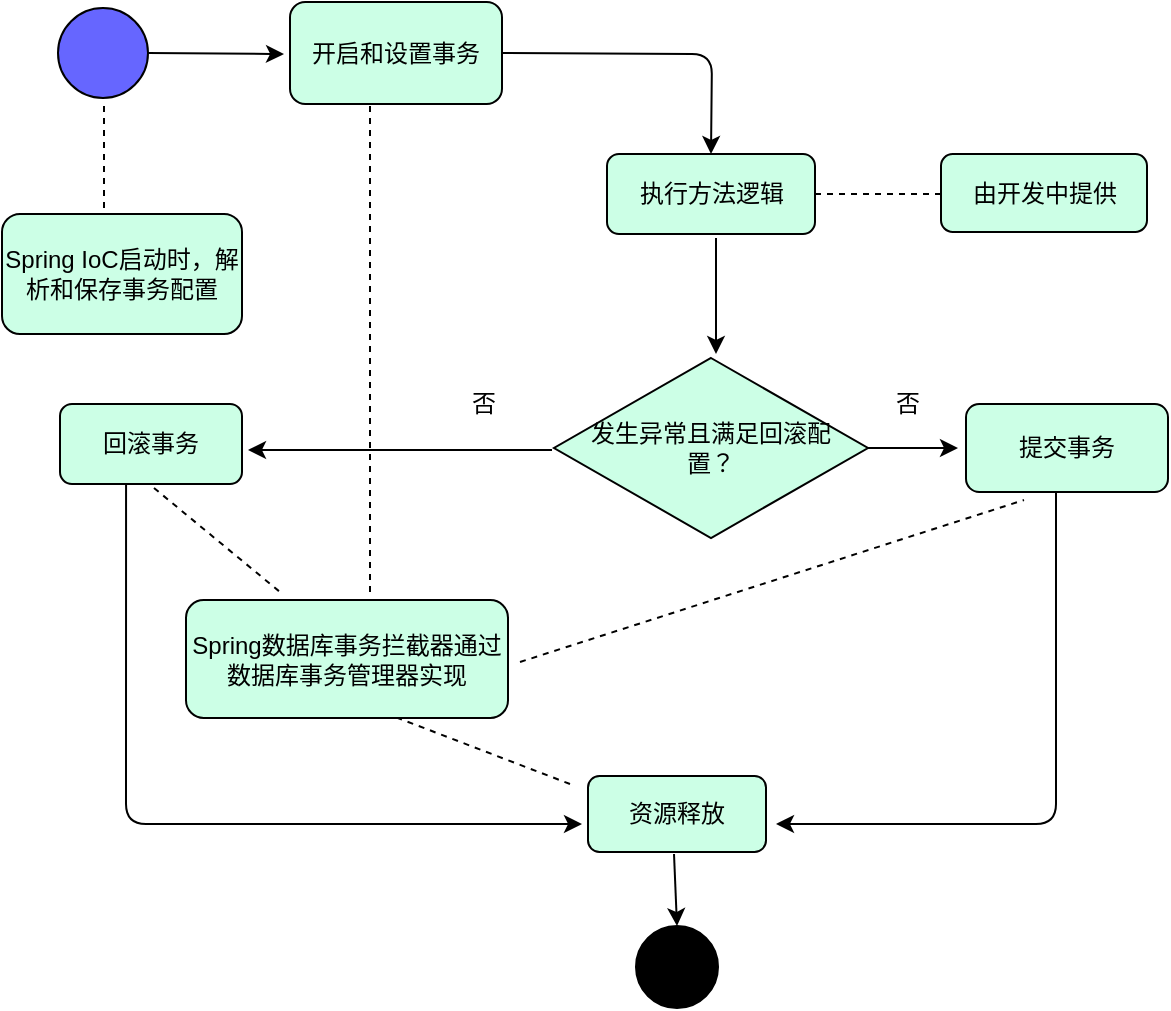 <mxfile version="12.3.0" type="github" pages="1">
  <diagram id="4gYTUL4UTAmmVEBqKhz6" name="第 1 页">
    <mxGraphModel dx="1666" dy="794" grid="0" gridSize="10" guides="1" tooltips="1" connect="1" arrows="1" fold="1" page="1" pageScale="1" pageWidth="827" pageHeight="1169" math="0" shadow="0">
      <root>
        <mxCell id="0"/>
        <mxCell id="1" parent="0"/>
        <mxCell id="Ce0pYu2re7V9xm3pNwz7-1" value="" style="ellipse;whiteSpace=wrap;html=1;aspect=fixed;fillColor=#6666FF;" vertex="1" parent="1">
          <mxGeometry x="104" y="220" width="45" height="45" as="geometry"/>
        </mxCell>
        <mxCell id="Ce0pYu2re7V9xm3pNwz7-2" value="开启和设置事务" style="rounded=1;whiteSpace=wrap;html=1;fillColor=#CCFFE6;" vertex="1" parent="1">
          <mxGeometry x="220" y="217" width="106" height="51" as="geometry"/>
        </mxCell>
        <mxCell id="Ce0pYu2re7V9xm3pNwz7-3" value="Spring IoC启动时，解析和保存事务配置" style="rounded=1;whiteSpace=wrap;html=1;fillColor=#CCFFE6;" vertex="1" parent="1">
          <mxGeometry x="76" y="323" width="120" height="60" as="geometry"/>
        </mxCell>
        <mxCell id="Ce0pYu2re7V9xm3pNwz7-4" value="执行方法逻辑" style="rounded=1;whiteSpace=wrap;html=1;fillColor=#CCFFE6;" vertex="1" parent="1">
          <mxGeometry x="378.5" y="293" width="104" height="40" as="geometry"/>
        </mxCell>
        <mxCell id="Ce0pYu2re7V9xm3pNwz7-5" value="由开发中提供" style="rounded=1;whiteSpace=wrap;html=1;fillColor=#CCFFE6;" vertex="1" parent="1">
          <mxGeometry x="545.5" y="293" width="103" height="39" as="geometry"/>
        </mxCell>
        <mxCell id="Ce0pYu2re7V9xm3pNwz7-6" value="发生异常且满足回滚配&lt;br&gt;置？" style="rhombus;whiteSpace=wrap;html=1;fillColor=#CCFFE6;" vertex="1" parent="1">
          <mxGeometry x="352" y="395" width="157" height="90" as="geometry"/>
        </mxCell>
        <mxCell id="Ce0pYu2re7V9xm3pNwz7-7" value="提交事务" style="rounded=1;whiteSpace=wrap;html=1;fillColor=#CCFFE6;" vertex="1" parent="1">
          <mxGeometry x="558" y="418" width="101" height="44" as="geometry"/>
        </mxCell>
        <mxCell id="Ce0pYu2re7V9xm3pNwz7-8" value="Spring数据库事务拦截器通过数据库事务管理器实现" style="rounded=1;whiteSpace=wrap;html=1;fillColor=#CCFFE6;" vertex="1" parent="1">
          <mxGeometry x="168" y="516" width="161" height="59" as="geometry"/>
        </mxCell>
        <mxCell id="Ce0pYu2re7V9xm3pNwz7-9" value="资源释放" style="rounded=1;whiteSpace=wrap;html=1;fillColor=#CCFFE6;" vertex="1" parent="1">
          <mxGeometry x="369" y="604" width="89" height="38" as="geometry"/>
        </mxCell>
        <mxCell id="Ce0pYu2re7V9xm3pNwz7-10" value="回滚事务" style="rounded=1;whiteSpace=wrap;html=1;fillColor=#CCFFE6;" vertex="1" parent="1">
          <mxGeometry x="105" y="418" width="91" height="40" as="geometry"/>
        </mxCell>
        <mxCell id="Ce0pYu2re7V9xm3pNwz7-11" value="" style="ellipse;whiteSpace=wrap;html=1;aspect=fixed;fillColor=#000000;" vertex="1" parent="1">
          <mxGeometry x="393" y="679" width="41" height="41" as="geometry"/>
        </mxCell>
        <mxCell id="Ce0pYu2re7V9xm3pNwz7-12" value="" style="endArrow=none;dashed=1;html=1;" edge="1" parent="1">
          <mxGeometry width="50" height="50" relative="1" as="geometry">
            <mxPoint x="127" y="320" as="sourcePoint"/>
            <mxPoint x="127" y="266" as="targetPoint"/>
          </mxGeometry>
        </mxCell>
        <mxCell id="Ce0pYu2re7V9xm3pNwz7-13" value="" style="endArrow=classic;html=1;exitX=1;exitY=0.5;exitDx=0;exitDy=0;" edge="1" parent="1" source="Ce0pYu2re7V9xm3pNwz7-1">
          <mxGeometry width="50" height="50" relative="1" as="geometry">
            <mxPoint x="148" y="293" as="sourcePoint"/>
            <mxPoint x="217" y="243" as="targetPoint"/>
          </mxGeometry>
        </mxCell>
        <mxCell id="Ce0pYu2re7V9xm3pNwz7-14" value="" style="endArrow=classic;html=1;exitX=1;exitY=0.5;exitDx=0;exitDy=0;entryX=0.5;entryY=0;entryDx=0;entryDy=0;" edge="1" parent="1" source="Ce0pYu2re7V9xm3pNwz7-2" target="Ce0pYu2re7V9xm3pNwz7-4">
          <mxGeometry width="50" height="50" relative="1" as="geometry">
            <mxPoint x="76" y="806" as="sourcePoint"/>
            <mxPoint x="126" y="756" as="targetPoint"/>
            <Array as="points">
              <mxPoint x="431" y="243"/>
            </Array>
          </mxGeometry>
        </mxCell>
        <mxCell id="Ce0pYu2re7V9xm3pNwz7-16" value="" style="endArrow=none;dashed=1;html=1;" edge="1" parent="1" source="Ce0pYu2re7V9xm3pNwz7-4">
          <mxGeometry width="50" height="50" relative="1" as="geometry">
            <mxPoint x="482.5" y="363" as="sourcePoint"/>
            <mxPoint x="545" y="313" as="targetPoint"/>
          </mxGeometry>
        </mxCell>
        <mxCell id="Ce0pYu2re7V9xm3pNwz7-17" value="" style="endArrow=classic;html=1;" edge="1" parent="1">
          <mxGeometry width="50" height="50" relative="1" as="geometry">
            <mxPoint x="433" y="335" as="sourcePoint"/>
            <mxPoint x="433" y="393" as="targetPoint"/>
          </mxGeometry>
        </mxCell>
        <mxCell id="Ce0pYu2re7V9xm3pNwz7-18" value="" style="endArrow=classic;html=1;" edge="1" parent="1" source="Ce0pYu2re7V9xm3pNwz7-6">
          <mxGeometry width="50" height="50" relative="1" as="geometry">
            <mxPoint x="509" y="490" as="sourcePoint"/>
            <mxPoint x="554" y="440" as="targetPoint"/>
          </mxGeometry>
        </mxCell>
        <mxCell id="Ce0pYu2re7V9xm3pNwz7-19" value="" style="endArrow=classic;html=1;" edge="1" parent="1">
          <mxGeometry width="50" height="50" relative="1" as="geometry">
            <mxPoint x="351" y="441" as="sourcePoint"/>
            <mxPoint x="199" y="441" as="targetPoint"/>
          </mxGeometry>
        </mxCell>
        <mxCell id="Ce0pYu2re7V9xm3pNwz7-20" value="否" style="text;html=1;strokeColor=none;fillColor=none;align=center;verticalAlign=middle;whiteSpace=wrap;rounded=0;" vertex="1" parent="1">
          <mxGeometry x="509" y="408" width="40" height="20" as="geometry"/>
        </mxCell>
        <mxCell id="Ce0pYu2re7V9xm3pNwz7-21" value="否" style="text;html=1;strokeColor=none;fillColor=none;align=center;verticalAlign=middle;whiteSpace=wrap;rounded=0;" vertex="1" parent="1">
          <mxGeometry x="297" y="408" width="40" height="20" as="geometry"/>
        </mxCell>
        <mxCell id="Ce0pYu2re7V9xm3pNwz7-22" value="" style="endArrow=classic;html=1;exitX=0.363;exitY=1;exitDx=0;exitDy=0;exitPerimeter=0;" edge="1" parent="1" source="Ce0pYu2re7V9xm3pNwz7-10">
          <mxGeometry width="50" height="50" relative="1" as="geometry">
            <mxPoint x="126" y="460" as="sourcePoint"/>
            <mxPoint x="366" y="628" as="targetPoint"/>
            <Array as="points">
              <mxPoint x="138" y="628"/>
            </Array>
          </mxGeometry>
        </mxCell>
        <mxCell id="Ce0pYu2re7V9xm3pNwz7-23" value="" style="endArrow=classic;html=1;entryX=0.5;entryY=0;entryDx=0;entryDy=0;" edge="1" parent="1" target="Ce0pYu2re7V9xm3pNwz7-11">
          <mxGeometry width="50" height="50" relative="1" as="geometry">
            <mxPoint x="412" y="643" as="sourcePoint"/>
            <mxPoint x="408" y="679" as="targetPoint"/>
          </mxGeometry>
        </mxCell>
        <mxCell id="Ce0pYu2re7V9xm3pNwz7-24" value="" style="endArrow=classic;html=1;" edge="1" parent="1">
          <mxGeometry width="50" height="50" relative="1" as="geometry">
            <mxPoint x="603" y="462" as="sourcePoint"/>
            <mxPoint x="463" y="628" as="targetPoint"/>
            <Array as="points">
              <mxPoint x="603" y="628"/>
            </Array>
          </mxGeometry>
        </mxCell>
        <mxCell id="Ce0pYu2re7V9xm3pNwz7-25" value="" style="endArrow=none;dashed=1;html=1;" edge="1" parent="1">
          <mxGeometry width="50" height="50" relative="1" as="geometry">
            <mxPoint x="260" y="512" as="sourcePoint"/>
            <mxPoint x="260" y="269" as="targetPoint"/>
          </mxGeometry>
        </mxCell>
        <mxCell id="Ce0pYu2re7V9xm3pNwz7-26" value="" style="endArrow=none;dashed=1;html=1;" edge="1" parent="1">
          <mxGeometry width="50" height="50" relative="1" as="geometry">
            <mxPoint x="152" y="460" as="sourcePoint"/>
            <mxPoint x="215" y="512" as="targetPoint"/>
          </mxGeometry>
        </mxCell>
        <mxCell id="Ce0pYu2re7V9xm3pNwz7-27" value="" style="endArrow=none;dashed=1;html=1;entryX=0.658;entryY=1;entryDx=0;entryDy=0;entryPerimeter=0;" edge="1" parent="1" target="Ce0pYu2re7V9xm3pNwz7-8">
          <mxGeometry width="50" height="50" relative="1" as="geometry">
            <mxPoint x="360" y="608" as="sourcePoint"/>
            <mxPoint x="309" y="578" as="targetPoint"/>
          </mxGeometry>
        </mxCell>
        <mxCell id="Ce0pYu2re7V9xm3pNwz7-28" value="" style="endArrow=none;dashed=1;html=1;" edge="1" parent="1">
          <mxGeometry width="50" height="50" relative="1" as="geometry">
            <mxPoint x="335" y="547" as="sourcePoint"/>
            <mxPoint x="587" y="466" as="targetPoint"/>
          </mxGeometry>
        </mxCell>
      </root>
    </mxGraphModel>
  </diagram>
</mxfile>
